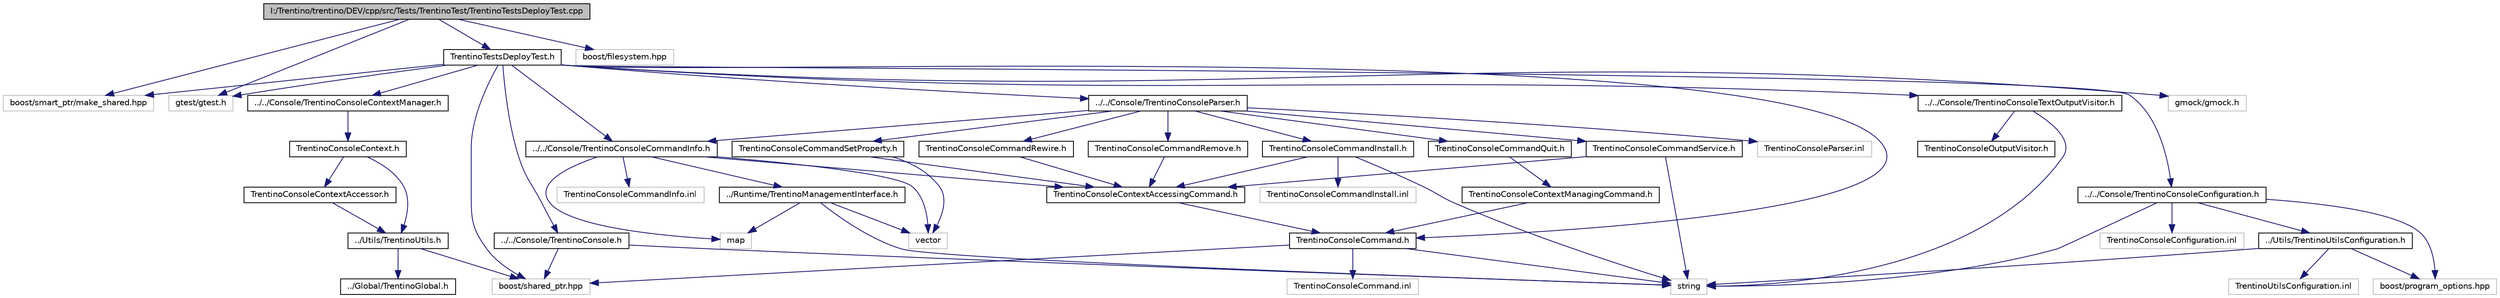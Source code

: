 digraph G
{
  edge [fontname="Helvetica",fontsize="10",labelfontname="Helvetica",labelfontsize="10"];
  node [fontname="Helvetica",fontsize="10",shape=record];
  Node1 [label="I:/Trentino/trentino/DEV/cpp/src/Tests/TrentinoTest/TrentinoTestsDeployTest.cpp",height=0.2,width=0.4,color="black", fillcolor="grey75", style="filled" fontcolor="black"];
  Node1 -> Node2 [color="midnightblue",fontsize="10",style="solid",fontname="Helvetica"];
  Node2 [label="TrentinoTestsDeployTest.h",height=0.2,width=0.4,color="black", fillcolor="white", style="filled",URL="$_trentino_tests_deploy_test_8h.html"];
  Node2 -> Node3 [color="midnightblue",fontsize="10",style="solid",fontname="Helvetica"];
  Node3 [label="boost/shared_ptr.hpp",height=0.2,width=0.4,color="grey75", fillcolor="white", style="filled"];
  Node2 -> Node4 [color="midnightblue",fontsize="10",style="solid",fontname="Helvetica"];
  Node4 [label="boost/smart_ptr/make_shared.hpp",height=0.2,width=0.4,color="grey75", fillcolor="white", style="filled"];
  Node2 -> Node5 [color="midnightblue",fontsize="10",style="solid",fontname="Helvetica"];
  Node5 [label="gmock/gmock.h",height=0.2,width=0.4,color="grey75", fillcolor="white", style="filled"];
  Node2 -> Node6 [color="midnightblue",fontsize="10",style="solid",fontname="Helvetica"];
  Node6 [label="gtest/gtest.h",height=0.2,width=0.4,color="grey75", fillcolor="white", style="filled"];
  Node2 -> Node7 [color="midnightblue",fontsize="10",style="solid",fontname="Helvetica"];
  Node7 [label="../../Console/TrentinoConsoleCommandInfo.h",height=0.2,width=0.4,color="black", fillcolor="white", style="filled",URL="$_trentino_console_command_info_8h.html"];
  Node7 -> Node8 [color="midnightblue",fontsize="10",style="solid",fontname="Helvetica"];
  Node8 [label="TrentinoConsoleContextAccessingCommand.h",height=0.2,width=0.4,color="black", fillcolor="white", style="filled",URL="$_trentino_console_context_accessing_command_8h.html"];
  Node8 -> Node9 [color="midnightblue",fontsize="10",style="solid",fontname="Helvetica"];
  Node9 [label="TrentinoConsoleCommand.h",height=0.2,width=0.4,color="black", fillcolor="white", style="filled",URL="$_trentino_console_command_8h.html"];
  Node9 -> Node3 [color="midnightblue",fontsize="10",style="solid",fontname="Helvetica"];
  Node9 -> Node10 [color="midnightblue",fontsize="10",style="solid",fontname="Helvetica"];
  Node10 [label="string",height=0.2,width=0.4,color="grey75", fillcolor="white", style="filled"];
  Node9 -> Node11 [color="midnightblue",fontsize="10",style="solid",fontname="Helvetica"];
  Node11 [label="TrentinoConsoleCommand.inl",height=0.2,width=0.4,color="grey75", fillcolor="white", style="filled"];
  Node7 -> Node12 [color="midnightblue",fontsize="10",style="solid",fontname="Helvetica"];
  Node12 [label="map",height=0.2,width=0.4,color="grey75", fillcolor="white", style="filled"];
  Node7 -> Node13 [color="midnightblue",fontsize="10",style="solid",fontname="Helvetica"];
  Node13 [label="vector",height=0.2,width=0.4,color="grey75", fillcolor="white", style="filled"];
  Node7 -> Node14 [color="midnightblue",fontsize="10",style="solid",fontname="Helvetica"];
  Node14 [label="../Runtime/TrentinoManagementInterface.h",height=0.2,width=0.4,color="black", fillcolor="white", style="filled",URL="$_trentino_management_interface_8h.html"];
  Node14 -> Node12 [color="midnightblue",fontsize="10",style="solid",fontname="Helvetica"];
  Node14 -> Node10 [color="midnightblue",fontsize="10",style="solid",fontname="Helvetica"];
  Node14 -> Node13 [color="midnightblue",fontsize="10",style="solid",fontname="Helvetica"];
  Node7 -> Node15 [color="midnightblue",fontsize="10",style="solid",fontname="Helvetica"];
  Node15 [label="TrentinoConsoleCommandInfo.inl",height=0.2,width=0.4,color="grey75", fillcolor="white", style="filled"];
  Node2 -> Node16 [color="midnightblue",fontsize="10",style="solid",fontname="Helvetica"];
  Node16 [label="../../Console/TrentinoConsoleContextManager.h",height=0.2,width=0.4,color="black", fillcolor="white", style="filled",URL="$_trentino_console_context_manager_8h.html"];
  Node16 -> Node17 [color="midnightblue",fontsize="10",style="solid",fontname="Helvetica"];
  Node17 [label="TrentinoConsoleContext.h",height=0.2,width=0.4,color="black", fillcolor="white", style="filled",URL="$_trentino_console_context_8h.html"];
  Node17 -> Node18 [color="midnightblue",fontsize="10",style="solid",fontname="Helvetica"];
  Node18 [label="TrentinoConsoleContextAccessor.h",height=0.2,width=0.4,color="black", fillcolor="white", style="filled",URL="$_trentino_console_context_accessor_8h.html"];
  Node18 -> Node19 [color="midnightblue",fontsize="10",style="solid",fontname="Helvetica"];
  Node19 [label="../Utils/TrentinoUtils.h",height=0.2,width=0.4,color="black", fillcolor="white", style="filled",URL="$_trentino_utils_8h.html"];
  Node19 -> Node3 [color="midnightblue",fontsize="10",style="solid",fontname="Helvetica"];
  Node19 -> Node20 [color="midnightblue",fontsize="10",style="solid",fontname="Helvetica"];
  Node20 [label="../Global/TrentinoGlobal.h",height=0.2,width=0.4,color="black", fillcolor="white", style="filled",URL="$_trentino_global_8h.html"];
  Node17 -> Node19 [color="midnightblue",fontsize="10",style="solid",fontname="Helvetica"];
  Node2 -> Node21 [color="midnightblue",fontsize="10",style="solid",fontname="Helvetica"];
  Node21 [label="../../Console/TrentinoConsole.h",height=0.2,width=0.4,color="black", fillcolor="white", style="filled",URL="$_trentino_console_8h.html"];
  Node21 -> Node10 [color="midnightblue",fontsize="10",style="solid",fontname="Helvetica"];
  Node21 -> Node3 [color="midnightblue",fontsize="10",style="solid",fontname="Helvetica"];
  Node2 -> Node22 [color="midnightblue",fontsize="10",style="solid",fontname="Helvetica"];
  Node22 [label="../../Console/TrentinoConsoleTextOutputVisitor.h",height=0.2,width=0.4,color="black", fillcolor="white", style="filled",URL="$_trentino_console_text_output_visitor_8h.html"];
  Node22 -> Node23 [color="midnightblue",fontsize="10",style="solid",fontname="Helvetica"];
  Node23 [label="TrentinoConsoleOutputVisitor.h",height=0.2,width=0.4,color="black", fillcolor="white", style="filled",URL="$_trentino_console_output_visitor_8h.html"];
  Node22 -> Node10 [color="midnightblue",fontsize="10",style="solid",fontname="Helvetica"];
  Node2 -> Node9 [color="midnightblue",fontsize="10",style="solid",fontname="Helvetica"];
  Node2 -> Node24 [color="midnightblue",fontsize="10",style="solid",fontname="Helvetica"];
  Node24 [label="../../Console/TrentinoConsoleParser.h",height=0.2,width=0.4,color="black", fillcolor="white", style="filled",URL="$_trentino_console_parser_8h.html"];
  Node24 -> Node7 [color="midnightblue",fontsize="10",style="solid",fontname="Helvetica"];
  Node24 -> Node25 [color="midnightblue",fontsize="10",style="solid",fontname="Helvetica"];
  Node25 [label="TrentinoConsoleCommandInstall.h",height=0.2,width=0.4,color="black", fillcolor="white", style="filled",URL="$_trentino_console_command_install_8h.html"];
  Node25 -> Node8 [color="midnightblue",fontsize="10",style="solid",fontname="Helvetica"];
  Node25 -> Node10 [color="midnightblue",fontsize="10",style="solid",fontname="Helvetica"];
  Node25 -> Node26 [color="midnightblue",fontsize="10",style="solid",fontname="Helvetica"];
  Node26 [label="TrentinoConsoleCommandInstall.inl",height=0.2,width=0.4,color="grey75", fillcolor="white", style="filled"];
  Node24 -> Node27 [color="midnightblue",fontsize="10",style="solid",fontname="Helvetica"];
  Node27 [label="TrentinoConsoleCommandQuit.h",height=0.2,width=0.4,color="black", fillcolor="white", style="filled",URL="$_trentino_console_command_quit_8h.html"];
  Node27 -> Node28 [color="midnightblue",fontsize="10",style="solid",fontname="Helvetica"];
  Node28 [label="TrentinoConsoleContextManagingCommand.h",height=0.2,width=0.4,color="black", fillcolor="white", style="filled",URL="$_trentino_console_context_managing_command_8h.html"];
  Node28 -> Node9 [color="midnightblue",fontsize="10",style="solid",fontname="Helvetica"];
  Node24 -> Node29 [color="midnightblue",fontsize="10",style="solid",fontname="Helvetica"];
  Node29 [label="TrentinoConsoleCommandRemove.h",height=0.2,width=0.4,color="black", fillcolor="white", style="filled",URL="$_trentino_console_command_remove_8h.html"];
  Node29 -> Node8 [color="midnightblue",fontsize="10",style="solid",fontname="Helvetica"];
  Node24 -> Node30 [color="midnightblue",fontsize="10",style="solid",fontname="Helvetica"];
  Node30 [label="TrentinoConsoleCommandRewire.h",height=0.2,width=0.4,color="black", fillcolor="white", style="filled",URL="$_trentino_console_command_rewire_8h.html"];
  Node30 -> Node8 [color="midnightblue",fontsize="10",style="solid",fontname="Helvetica"];
  Node24 -> Node31 [color="midnightblue",fontsize="10",style="solid",fontname="Helvetica"];
  Node31 [label="TrentinoConsoleCommandService.h",height=0.2,width=0.4,color="black", fillcolor="white", style="filled",URL="$_trentino_console_command_service_8h.html"];
  Node31 -> Node8 [color="midnightblue",fontsize="10",style="solid",fontname="Helvetica"];
  Node31 -> Node10 [color="midnightblue",fontsize="10",style="solid",fontname="Helvetica"];
  Node24 -> Node32 [color="midnightblue",fontsize="10",style="solid",fontname="Helvetica"];
  Node32 [label="TrentinoConsoleCommandSetProperty.h",height=0.2,width=0.4,color="black", fillcolor="white", style="filled",URL="$_trentino_console_command_set_property_8h.html"];
  Node32 -> Node8 [color="midnightblue",fontsize="10",style="solid",fontname="Helvetica"];
  Node32 -> Node13 [color="midnightblue",fontsize="10",style="solid",fontname="Helvetica"];
  Node24 -> Node33 [color="midnightblue",fontsize="10",style="solid",fontname="Helvetica"];
  Node33 [label="TrentinoConsoleParser.inl",height=0.2,width=0.4,color="grey75", fillcolor="white", style="filled"];
  Node2 -> Node34 [color="midnightblue",fontsize="10",style="solid",fontname="Helvetica"];
  Node34 [label="../../Console/TrentinoConsoleConfiguration.h",height=0.2,width=0.4,color="black", fillcolor="white", style="filled",URL="$_trentino_console_configuration_8h.html"];
  Node34 -> Node10 [color="midnightblue",fontsize="10",style="solid",fontname="Helvetica"];
  Node34 -> Node35 [color="midnightblue",fontsize="10",style="solid",fontname="Helvetica"];
  Node35 [label="../Utils/TrentinoUtilsConfiguration.h",height=0.2,width=0.4,color="black", fillcolor="white", style="filled",URL="$_trentino_utils_configuration_8h.html"];
  Node35 -> Node10 [color="midnightblue",fontsize="10",style="solid",fontname="Helvetica"];
  Node35 -> Node36 [color="midnightblue",fontsize="10",style="solid",fontname="Helvetica"];
  Node36 [label="boost/program_options.hpp",height=0.2,width=0.4,color="grey75", fillcolor="white", style="filled"];
  Node35 -> Node37 [color="midnightblue",fontsize="10",style="solid",fontname="Helvetica"];
  Node37 [label="TrentinoUtilsConfiguration.inl",height=0.2,width=0.4,color="grey75", fillcolor="white", style="filled"];
  Node34 -> Node38 [color="midnightblue",fontsize="10",style="solid",fontname="Helvetica"];
  Node38 [label="TrentinoConsoleConfiguration.inl",height=0.2,width=0.4,color="grey75", fillcolor="white", style="filled"];
  Node34 -> Node36 [color="midnightblue",fontsize="10",style="solid",fontname="Helvetica"];
  Node1 -> Node4 [color="midnightblue",fontsize="10",style="solid",fontname="Helvetica"];
  Node1 -> Node39 [color="midnightblue",fontsize="10",style="solid",fontname="Helvetica"];
  Node39 [label="boost/filesystem.hpp",height=0.2,width=0.4,color="grey75", fillcolor="white", style="filled"];
  Node1 -> Node6 [color="midnightblue",fontsize="10",style="solid",fontname="Helvetica"];
}

